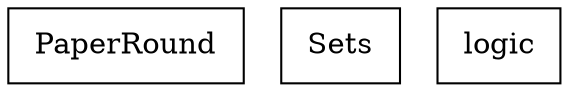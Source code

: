digraph {
PaperRound [ label=" PaperRound " shape= box ]
Sets [ label=" Sets " shape= box ]
logic [ label=" logic " shape= box ]

}

